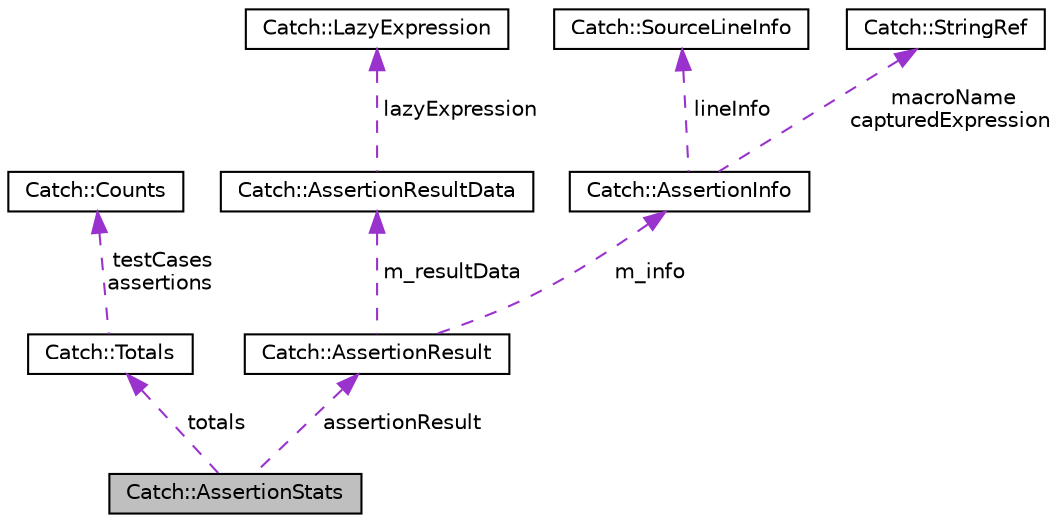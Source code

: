 digraph "Catch::AssertionStats"
{
  edge [fontname="Helvetica",fontsize="10",labelfontname="Helvetica",labelfontsize="10"];
  node [fontname="Helvetica",fontsize="10",shape=record];
  Node1 [label="Catch::AssertionStats",height=0.2,width=0.4,color="black", fillcolor="grey75", style="filled", fontcolor="black"];
  Node2 -> Node1 [dir="back",color="darkorchid3",fontsize="10",style="dashed",label=" totals" ,fontname="Helvetica"];
  Node2 [label="Catch::Totals",height=0.2,width=0.4,color="black", fillcolor="white", style="filled",URL="$structCatch_1_1Totals.html"];
  Node3 -> Node2 [dir="back",color="darkorchid3",fontsize="10",style="dashed",label=" testCases\nassertions" ,fontname="Helvetica"];
  Node3 [label="Catch::Counts",height=0.2,width=0.4,color="black", fillcolor="white", style="filled",URL="$structCatch_1_1Counts.html"];
  Node4 -> Node1 [dir="back",color="darkorchid3",fontsize="10",style="dashed",label=" assertionResult" ,fontname="Helvetica"];
  Node4 [label="Catch::AssertionResult",height=0.2,width=0.4,color="black", fillcolor="white", style="filled",URL="$classCatch_1_1AssertionResult.html"];
  Node5 -> Node4 [dir="back",color="darkorchid3",fontsize="10",style="dashed",label=" m_resultData" ,fontname="Helvetica"];
  Node5 [label="Catch::AssertionResultData",height=0.2,width=0.4,color="black", fillcolor="white", style="filled",URL="$structCatch_1_1AssertionResultData.html"];
  Node6 -> Node5 [dir="back",color="darkorchid3",fontsize="10",style="dashed",label=" lazyExpression" ,fontname="Helvetica"];
  Node6 [label="Catch::LazyExpression",height=0.2,width=0.4,color="black", fillcolor="white", style="filled",URL="$classCatch_1_1LazyExpression.html"];
  Node7 -> Node4 [dir="back",color="darkorchid3",fontsize="10",style="dashed",label=" m_info" ,fontname="Helvetica"];
  Node7 [label="Catch::AssertionInfo",height=0.2,width=0.4,color="black", fillcolor="white", style="filled",URL="$structCatch_1_1AssertionInfo.html"];
  Node8 -> Node7 [dir="back",color="darkorchid3",fontsize="10",style="dashed",label=" lineInfo" ,fontname="Helvetica"];
  Node8 [label="Catch::SourceLineInfo",height=0.2,width=0.4,color="black", fillcolor="white", style="filled",URL="$structCatch_1_1SourceLineInfo.html"];
  Node9 -> Node7 [dir="back",color="darkorchid3",fontsize="10",style="dashed",label=" macroName\ncapturedExpression" ,fontname="Helvetica"];
  Node9 [label="Catch::StringRef",height=0.2,width=0.4,color="black", fillcolor="white", style="filled",URL="$classCatch_1_1StringRef.html"];
}
